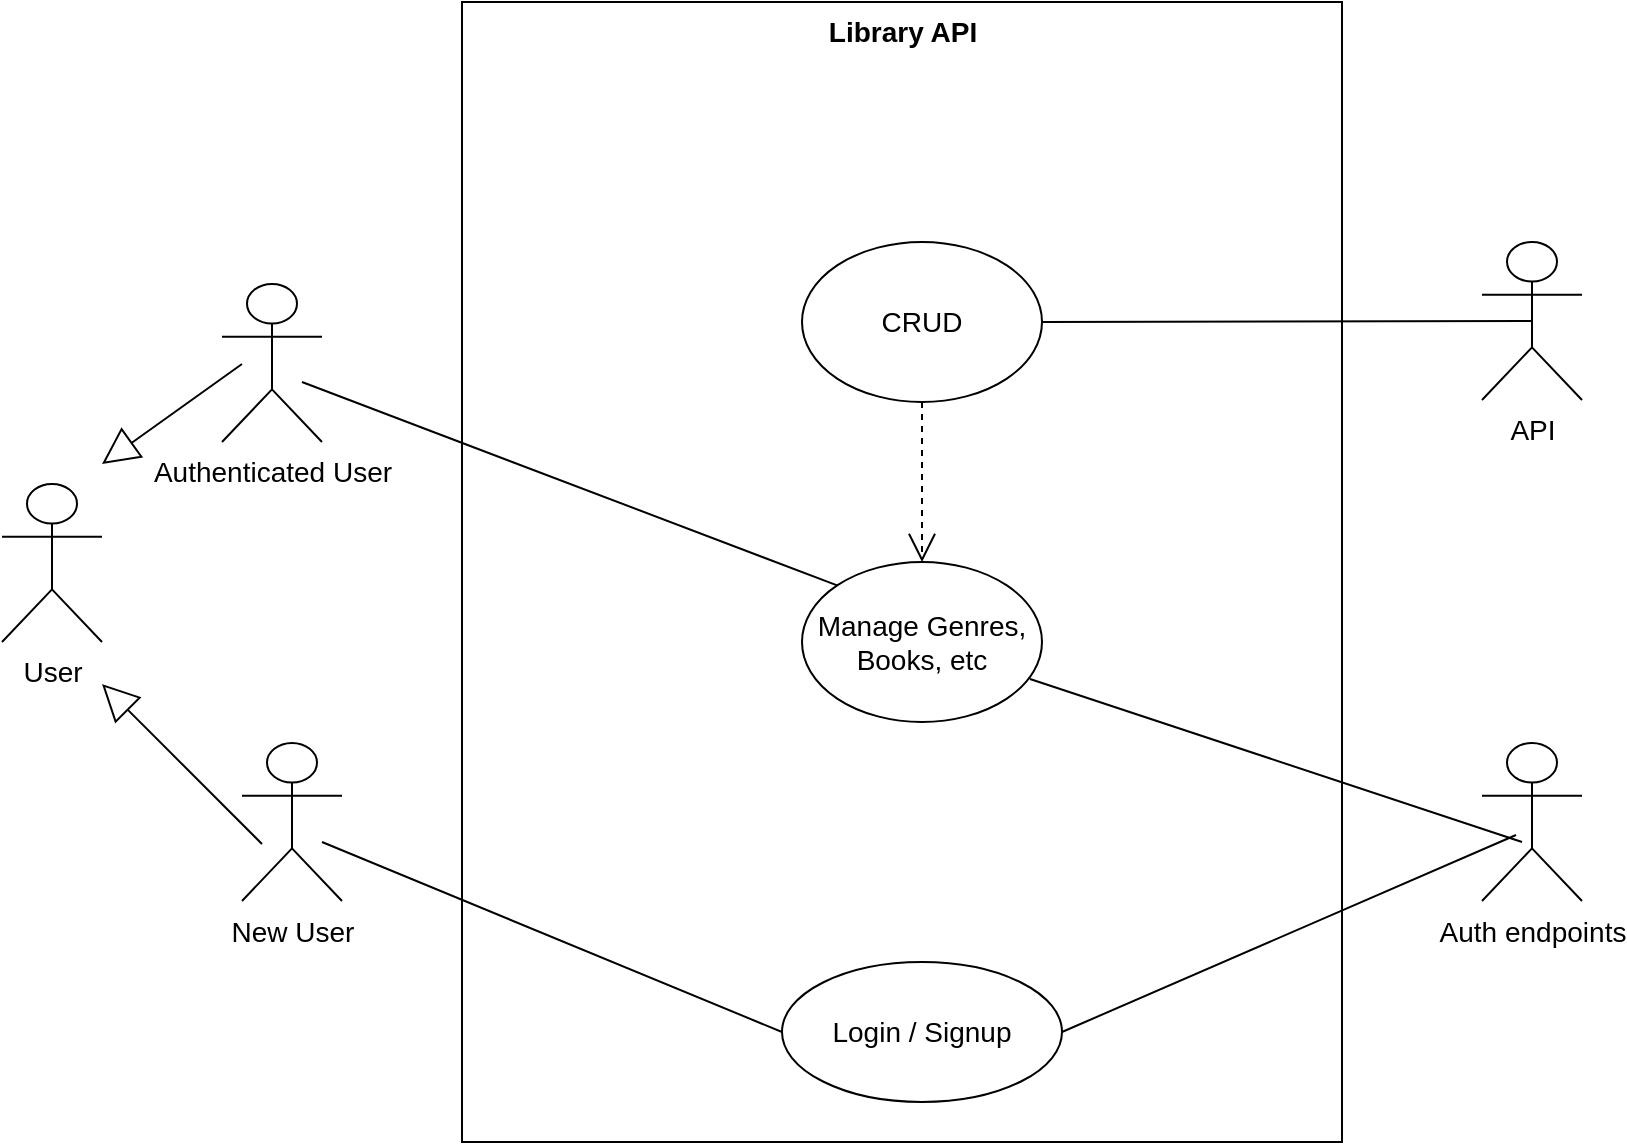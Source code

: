 <mxfile version="18.0.6" type="device"><diagram id="etRQY7vz3a86iFBZJE5R" name="Page-1"><mxGraphModel dx="946" dy="574" grid="1" gridSize="10" guides="1" tooltips="1" connect="1" arrows="1" fold="1" page="1" pageScale="1" pageWidth="583" pageHeight="827" math="0" shadow="0"><root><mxCell id="0"/><mxCell id="1" parent="0"/><mxCell id="qHcCXBqaCM8jDTzqQQz_-3" value="&lt;font style=&quot;font-size: 14px;&quot;&gt;Authenticated User&lt;/font&gt;" style="shape=umlActor;verticalLabelPosition=bottom;verticalAlign=top;html=1;outlineConnect=0;" parent="1" vertex="1"><mxGeometry x="320" y="270" width="50" height="79" as="geometry"/></mxCell><mxCell id="qHcCXBqaCM8jDTzqQQz_-4" value="" style="endArrow=block;endSize=16;endFill=0;html=1;rounded=0;" parent="1" edge="1"><mxGeometry x="-1" y="-182" width="160" relative="1" as="geometry"><mxPoint x="340" y="550" as="sourcePoint"/><mxPoint x="260" y="470" as="targetPoint"/><mxPoint x="34" y="34" as="offset"/></mxGeometry></mxCell><mxCell id="qHcCXBqaCM8jDTzqQQz_-5" value="" style="endArrow=block;endSize=16;endFill=0;html=1;rounded=0;" parent="1" edge="1"><mxGeometry x="-1" y="-182" width="160" relative="1" as="geometry"><mxPoint x="330" y="310" as="sourcePoint"/><mxPoint x="260" y="360" as="targetPoint"/><mxPoint x="34" y="34" as="offset"/></mxGeometry></mxCell><mxCell id="qHcCXBqaCM8jDTzqQQz_-6" value="&lt;b&gt;&lt;font style=&quot;font-size: 14px&quot;&gt;Library API&lt;/font&gt;&lt;/b&gt;" style="html=1;align=center;horizontal=1;verticalAlign=top;" parent="1" vertex="1"><mxGeometry x="440" y="129" width="440" height="570" as="geometry"/></mxCell><mxCell id="qHcCXBqaCM8jDTzqQQz_-7" value="Login / Signup" style="ellipse;whiteSpace=wrap;html=1;fontSize=14;" parent="1" vertex="1"><mxGeometry x="600" y="609" width="140" height="70" as="geometry"/></mxCell><mxCell id="qHcCXBqaCM8jDTzqQQz_-9" value="" style="endArrow=none;html=1;rounded=0;fontSize=14;exitX=1;exitY=0.5;exitDx=0;exitDy=0;" parent="1" source="qHcCXBqaCM8jDTzqQQz_-7" edge="1"><mxGeometry width="50" height="50" relative="1" as="geometry"><mxPoint x="530" y="459" as="sourcePoint"/><mxPoint x="967" y="545.508" as="targetPoint"/></mxGeometry></mxCell><mxCell id="qHcCXBqaCM8jDTzqQQz_-10" value="" style="endArrow=none;html=1;rounded=0;fontSize=14;exitX=0;exitY=0.5;exitDx=0;exitDy=0;" parent="1" source="qHcCXBqaCM8jDTzqQQz_-7" edge="1"><mxGeometry width="50" height="50" relative="1" as="geometry"><mxPoint x="625" y="664" as="sourcePoint"/><mxPoint x="370" y="549" as="targetPoint"/></mxGeometry></mxCell><mxCell id="qHcCXBqaCM8jDTzqQQz_-11" value="Manage Genres, Books, etc" style="ellipse;whiteSpace=wrap;html=1;fontSize=14;" parent="1" vertex="1"><mxGeometry x="610" y="409" width="120" height="80" as="geometry"/></mxCell><mxCell id="qHcCXBqaCM8jDTzqQQz_-12" value="CRUD" style="ellipse;whiteSpace=wrap;html=1;fontSize=14;" parent="1" vertex="1"><mxGeometry x="610" y="249" width="120" height="80" as="geometry"/></mxCell><mxCell id="qHcCXBqaCM8jDTzqQQz_-17" value="" style="endArrow=open;endFill=1;endSize=12;html=1;rounded=0;fontSize=14;dashed=1;exitX=0.5;exitY=1;exitDx=0;exitDy=0;entryX=0.5;entryY=0;entryDx=0;entryDy=0;" parent="1" source="qHcCXBqaCM8jDTzqQQz_-12" target="qHcCXBqaCM8jDTzqQQz_-11" edge="1"><mxGeometry width="160" relative="1" as="geometry"><mxPoint x="628.16" y="307.96" as="sourcePoint"/><mxPoint x="572.426" y="400.716" as="targetPoint"/></mxGeometry></mxCell><mxCell id="qHcCXBqaCM8jDTzqQQz_-19" value="" style="endArrow=none;html=1;rounded=0;fontSize=14;exitX=0;exitY=0;exitDx=0;exitDy=0;" parent="1" source="qHcCXBqaCM8jDTzqQQz_-11" edge="1"><mxGeometry width="50" height="50" relative="1" as="geometry"><mxPoint x="610" y="784" as="sourcePoint"/><mxPoint x="360" y="319" as="targetPoint"/></mxGeometry></mxCell><mxCell id="qHcCXBqaCM8jDTzqQQz_-20" value="" style="endArrow=none;html=1;rounded=0;fontSize=14;exitX=1;exitY=0.5;exitDx=0;exitDy=0;entryX=0.5;entryY=0.5;entryDx=0;entryDy=0;entryPerimeter=0;" parent="1" source="qHcCXBqaCM8jDTzqQQz_-12" target="_6nav-aSQowpgIefbObE-1" edge="1"><mxGeometry width="50" height="50" relative="1" as="geometry"><mxPoint x="750" y="784" as="sourcePoint"/><mxPoint x="920" y="290" as="targetPoint"/></mxGeometry></mxCell><mxCell id="qHcCXBqaCM8jDTzqQQz_-23" value="" style="endArrow=none;html=1;rounded=0;fontSize=14;exitX=0.95;exitY=0.731;exitDx=0;exitDy=0;exitPerimeter=0;" parent="1" source="qHcCXBqaCM8jDTzqQQz_-11" edge="1"><mxGeometry width="50" height="50" relative="1" as="geometry"><mxPoint x="750" y="654" as="sourcePoint"/><mxPoint x="970" y="549" as="targetPoint"/></mxGeometry></mxCell><mxCell id="qHcCXBqaCM8jDTzqQQz_-25" value="&lt;font style=&quot;font-size: 14px;&quot;&gt;User&lt;/font&gt;" style="shape=umlActor;verticalLabelPosition=bottom;verticalAlign=top;html=1;outlineConnect=0;" parent="1" vertex="1"><mxGeometry x="210" y="370" width="50" height="79" as="geometry"/></mxCell><mxCell id="qHcCXBqaCM8jDTzqQQz_-26" value="&lt;font style=&quot;font-size: 14px;&quot;&gt;New User&lt;/font&gt;" style="shape=umlActor;verticalLabelPosition=bottom;verticalAlign=top;html=1;outlineConnect=0;" parent="1" vertex="1"><mxGeometry x="330" y="499.5" width="50" height="79" as="geometry"/></mxCell><mxCell id="qHcCXBqaCM8jDTzqQQz_-27" value="&lt;font style=&quot;font-size: 14px;&quot;&gt;Auth endpoints&lt;/font&gt;" style="shape=umlActor;verticalLabelPosition=bottom;verticalAlign=top;html=1;outlineConnect=0;" parent="1" vertex="1"><mxGeometry x="950" y="499.5" width="50" height="79" as="geometry"/></mxCell><mxCell id="_6nav-aSQowpgIefbObE-1" value="&lt;font style=&quot;font-size: 14px;&quot;&gt;API&lt;/font&gt;" style="shape=umlActor;verticalLabelPosition=bottom;verticalAlign=top;html=1;outlineConnect=0;" parent="1" vertex="1"><mxGeometry x="950" y="249" width="50" height="79" as="geometry"/></mxCell></root></mxGraphModel></diagram></mxfile>